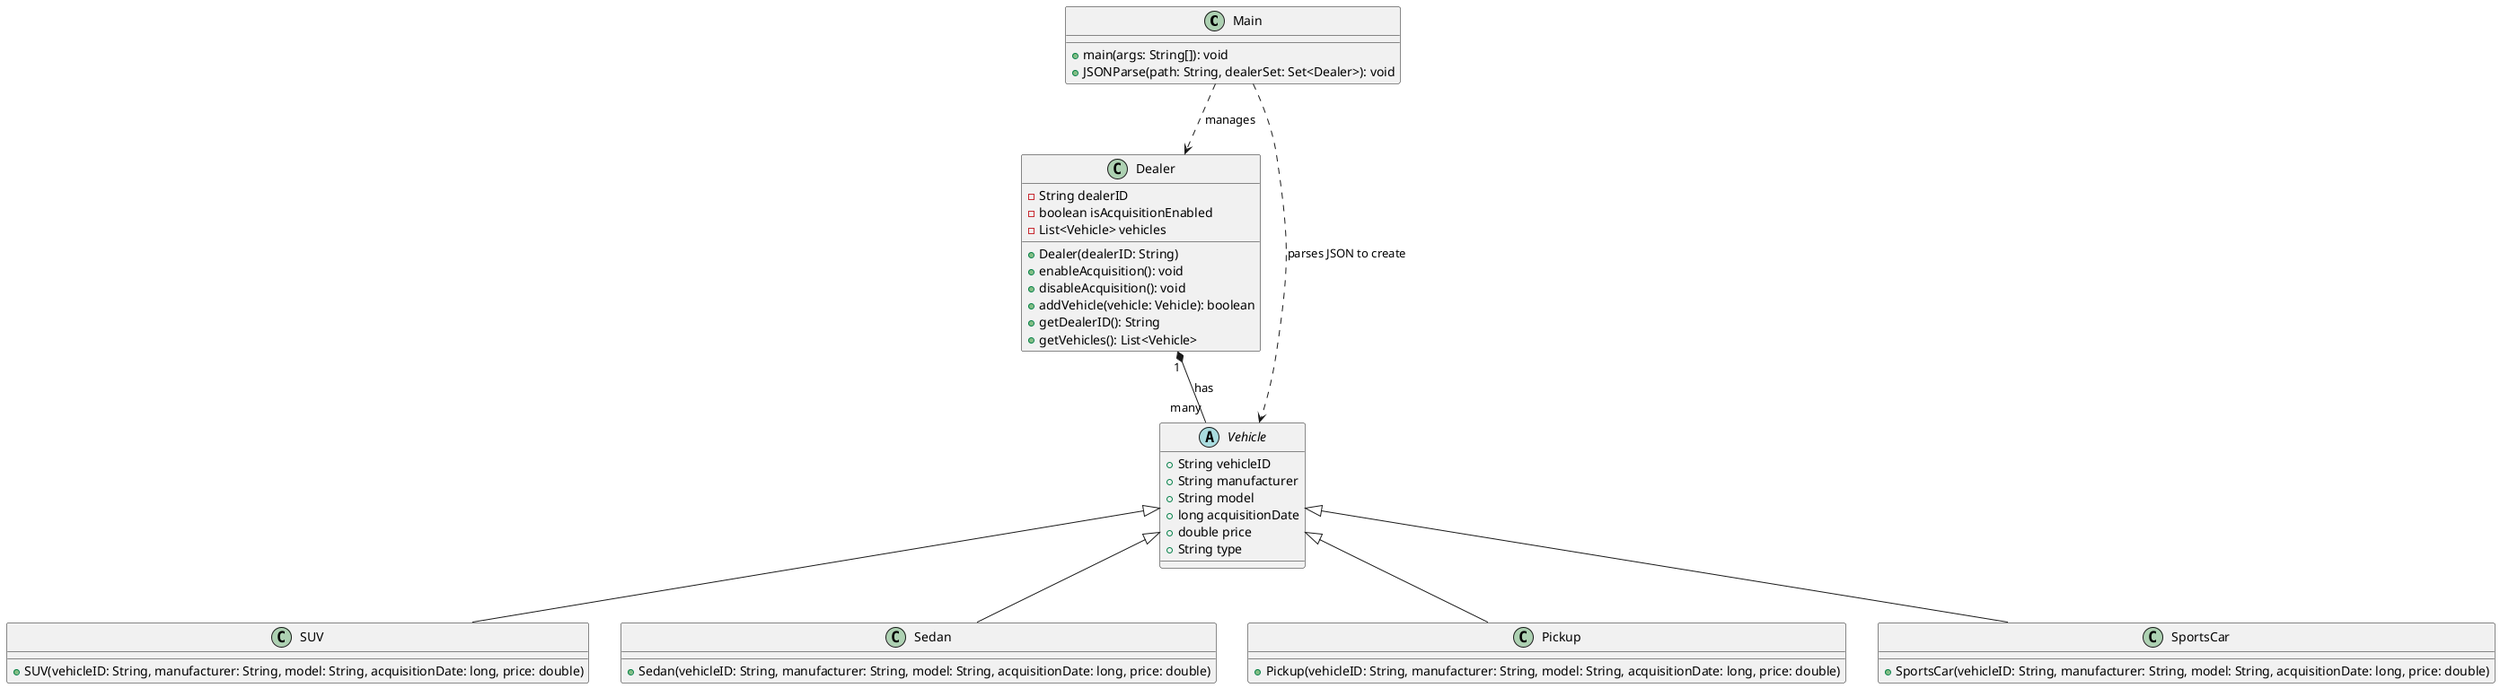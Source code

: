 @startuml

class Main {
    +main(args: String[]): void
    +JSONParse(path: String, dealerSet: Set<Dealer>): void
}

class Dealer {
    - String dealerID
    - boolean isAcquisitionEnabled
    - List<Vehicle> vehicles

    +Dealer(dealerID: String)
    +enableAcquisition(): void
    +disableAcquisition(): void
    +addVehicle(vehicle: Vehicle): boolean
    +getDealerID(): String
    +getVehicles(): List<Vehicle>
}

abstract class Vehicle {
    +String vehicleID
    +String manufacturer
    +String model
    +long acquisitionDate
    +double price
    +String type
}

class SUV {
    +SUV(vehicleID: String, manufacturer: String, model: String, acquisitionDate: long, price: double)
}

class Sedan {
    +Sedan(vehicleID: String, manufacturer: String, model: String, acquisitionDate: long, price: double)
}

class Pickup {
    +Pickup(vehicleID: String, manufacturer: String, model: String, acquisitionDate: long, price: double)
}

class SportsCar {
    +SportsCar(vehicleID: String, manufacturer: String, model: String, acquisitionDate: long, price: double)
}

Main ..> Dealer : "manages"
Main ..> Vehicle : "parses JSON to create"

Vehicle <|-- SUV
Vehicle <|-- Sedan
Vehicle <|-- Pickup
Vehicle <|-- SportsCar

Dealer "1" *-- "many" Vehicle : "has"

@enduml
